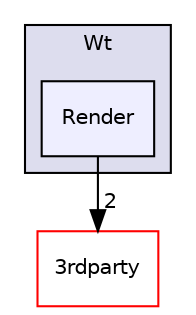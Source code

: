digraph "wt-4.8.2/src/Wt/Render" {
  compound=true
  node [ fontsize="10", fontname="Helvetica"];
  edge [ labelfontsize="10", labelfontname="Helvetica"];
  subgraph clusterdir_337db307c9caeb6ff0c2e11f76ae9636 {
    graph [ bgcolor="#ddddee", pencolor="black", label="Wt" fontname="Helvetica", fontsize="10", URL="dir_337db307c9caeb6ff0c2e11f76ae9636.html"]
  dir_a5e826b5848f83a8f10f10d72fdb20fa [shape=box, label="Render", style="filled", fillcolor="#eeeeff", pencolor="black", URL="dir_a5e826b5848f83a8f10f10d72fdb20fa.html"];
  }
  dir_73f7dd9effe27100ff8ee869aa7e863e [shape=box label="3rdparty" fillcolor="white" style="filled" color="red" URL="dir_73f7dd9effe27100ff8ee869aa7e863e.html"];
  dir_a5e826b5848f83a8f10f10d72fdb20fa->dir_73f7dd9effe27100ff8ee869aa7e863e [headlabel="2", labeldistance=1.5 headhref="dir_000295_000019.html"];
}
